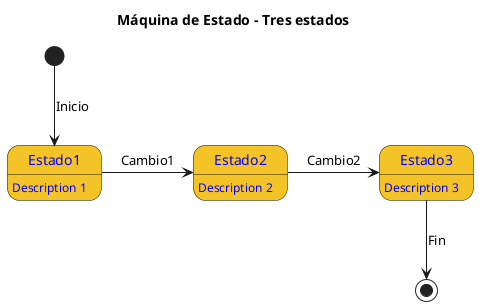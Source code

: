 @startuml MaqEstado-Ej1

!define AMARILLO #F3C328

skinparam backgroundColor transparent
skinparam stateBackgroundColor AMARILLO
skinparam StateFontColor Blue

title Máquina de Estado - Tres estados

[*] --> Estado1 : Inicio
Estado1 -> Estado2 : Cambio1
Estado2 -> Estado3 : Cambio2
Estado3 --> [*] : Fin
Estado1 : Description 1
Estado2 : Description 2
Estado3 : Description 3
@enduml



